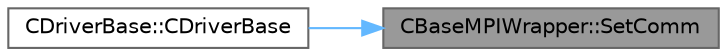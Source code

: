 digraph "CBaseMPIWrapper::SetComm"
{
 // LATEX_PDF_SIZE
  bgcolor="transparent";
  edge [fontname=Helvetica,fontsize=10,labelfontname=Helvetica,labelfontsize=10];
  node [fontname=Helvetica,fontsize=10,shape=box,height=0.2,width=0.4];
  rankdir="RL";
  Node1 [id="Node000001",label="CBaseMPIWrapper::SetComm",height=0.2,width=0.4,color="gray40", fillcolor="grey60", style="filled", fontcolor="black",tooltip=" "];
  Node1 -> Node2 [id="edge1_Node000001_Node000002",dir="back",color="steelblue1",style="solid",tooltip=" "];
  Node2 [id="Node000002",label="CDriverBase::CDriverBase",height=0.2,width=0.4,color="grey40", fillcolor="white", style="filled",URL="$classCDriverBase.html#aea50c8c230fb5251b875fe8078de6728",tooltip="Constructor of the class."];
}

